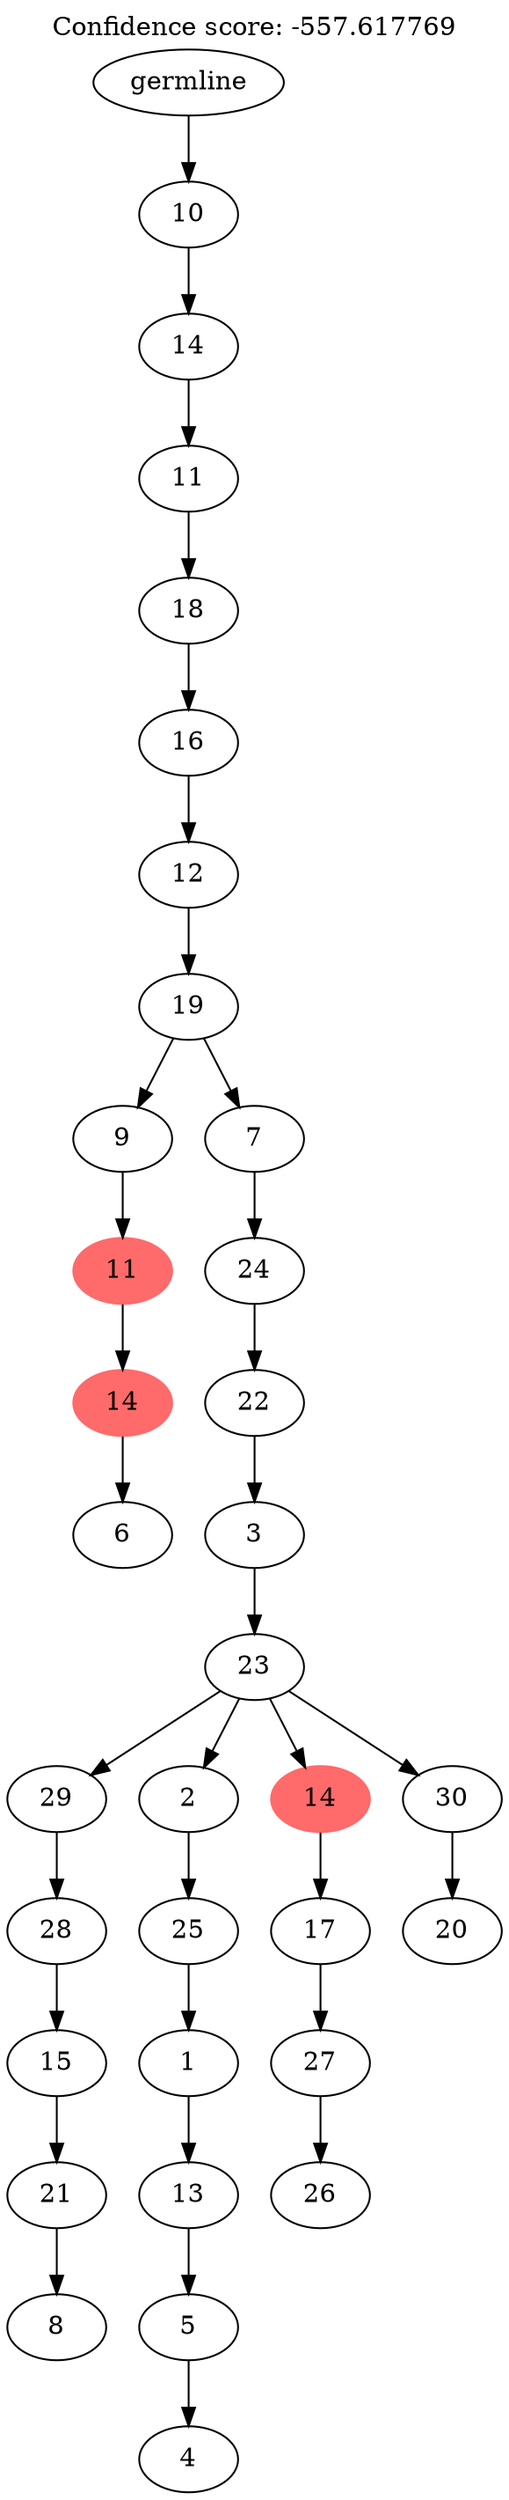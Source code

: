 digraph g {
	"32" -> "33";
	"33" [label="6"];
	"31" -> "32";
	"32" [color=indianred1, style=filled, label="14"];
	"30" -> "31";
	"31" [color=indianred1, style=filled, label="11"];
	"28" -> "29";
	"29" [label="8"];
	"27" -> "28";
	"28" [label="21"];
	"26" -> "27";
	"27" [label="15"];
	"25" -> "26";
	"26" [label="28"];
	"23" -> "24";
	"24" [label="4"];
	"22" -> "23";
	"23" [label="5"];
	"21" -> "22";
	"22" [label="13"];
	"20" -> "21";
	"21" [label="1"];
	"19" -> "20";
	"20" [label="25"];
	"17" -> "18";
	"18" [label="26"];
	"16" -> "17";
	"17" [label="27"];
	"15" -> "16";
	"16" [label="17"];
	"13" -> "14";
	"14" [label="20"];
	"12" -> "13";
	"13" [label="30"];
	"12" -> "15";
	"15" [color=indianred1, style=filled, label="14"];
	"12" -> "19";
	"19" [label="2"];
	"12" -> "25";
	"25" [label="29"];
	"11" -> "12";
	"12" [label="23"];
	"10" -> "11";
	"11" [label="3"];
	"9" -> "10";
	"10" [label="22"];
	"8" -> "9";
	"9" [label="24"];
	"7" -> "8";
	"8" [label="7"];
	"7" -> "30";
	"30" [label="9"];
	"6" -> "7";
	"7" [label="19"];
	"5" -> "6";
	"6" [label="12"];
	"4" -> "5";
	"5" [label="16"];
	"3" -> "4";
	"4" [label="18"];
	"2" -> "3";
	"3" [label="11"];
	"1" -> "2";
	"2" [label="14"];
	"0" -> "1";
	"1" [label="10"];
	"0" [label="germline"];
	labelloc="t";
	label="Confidence score: -557.617769";
}
